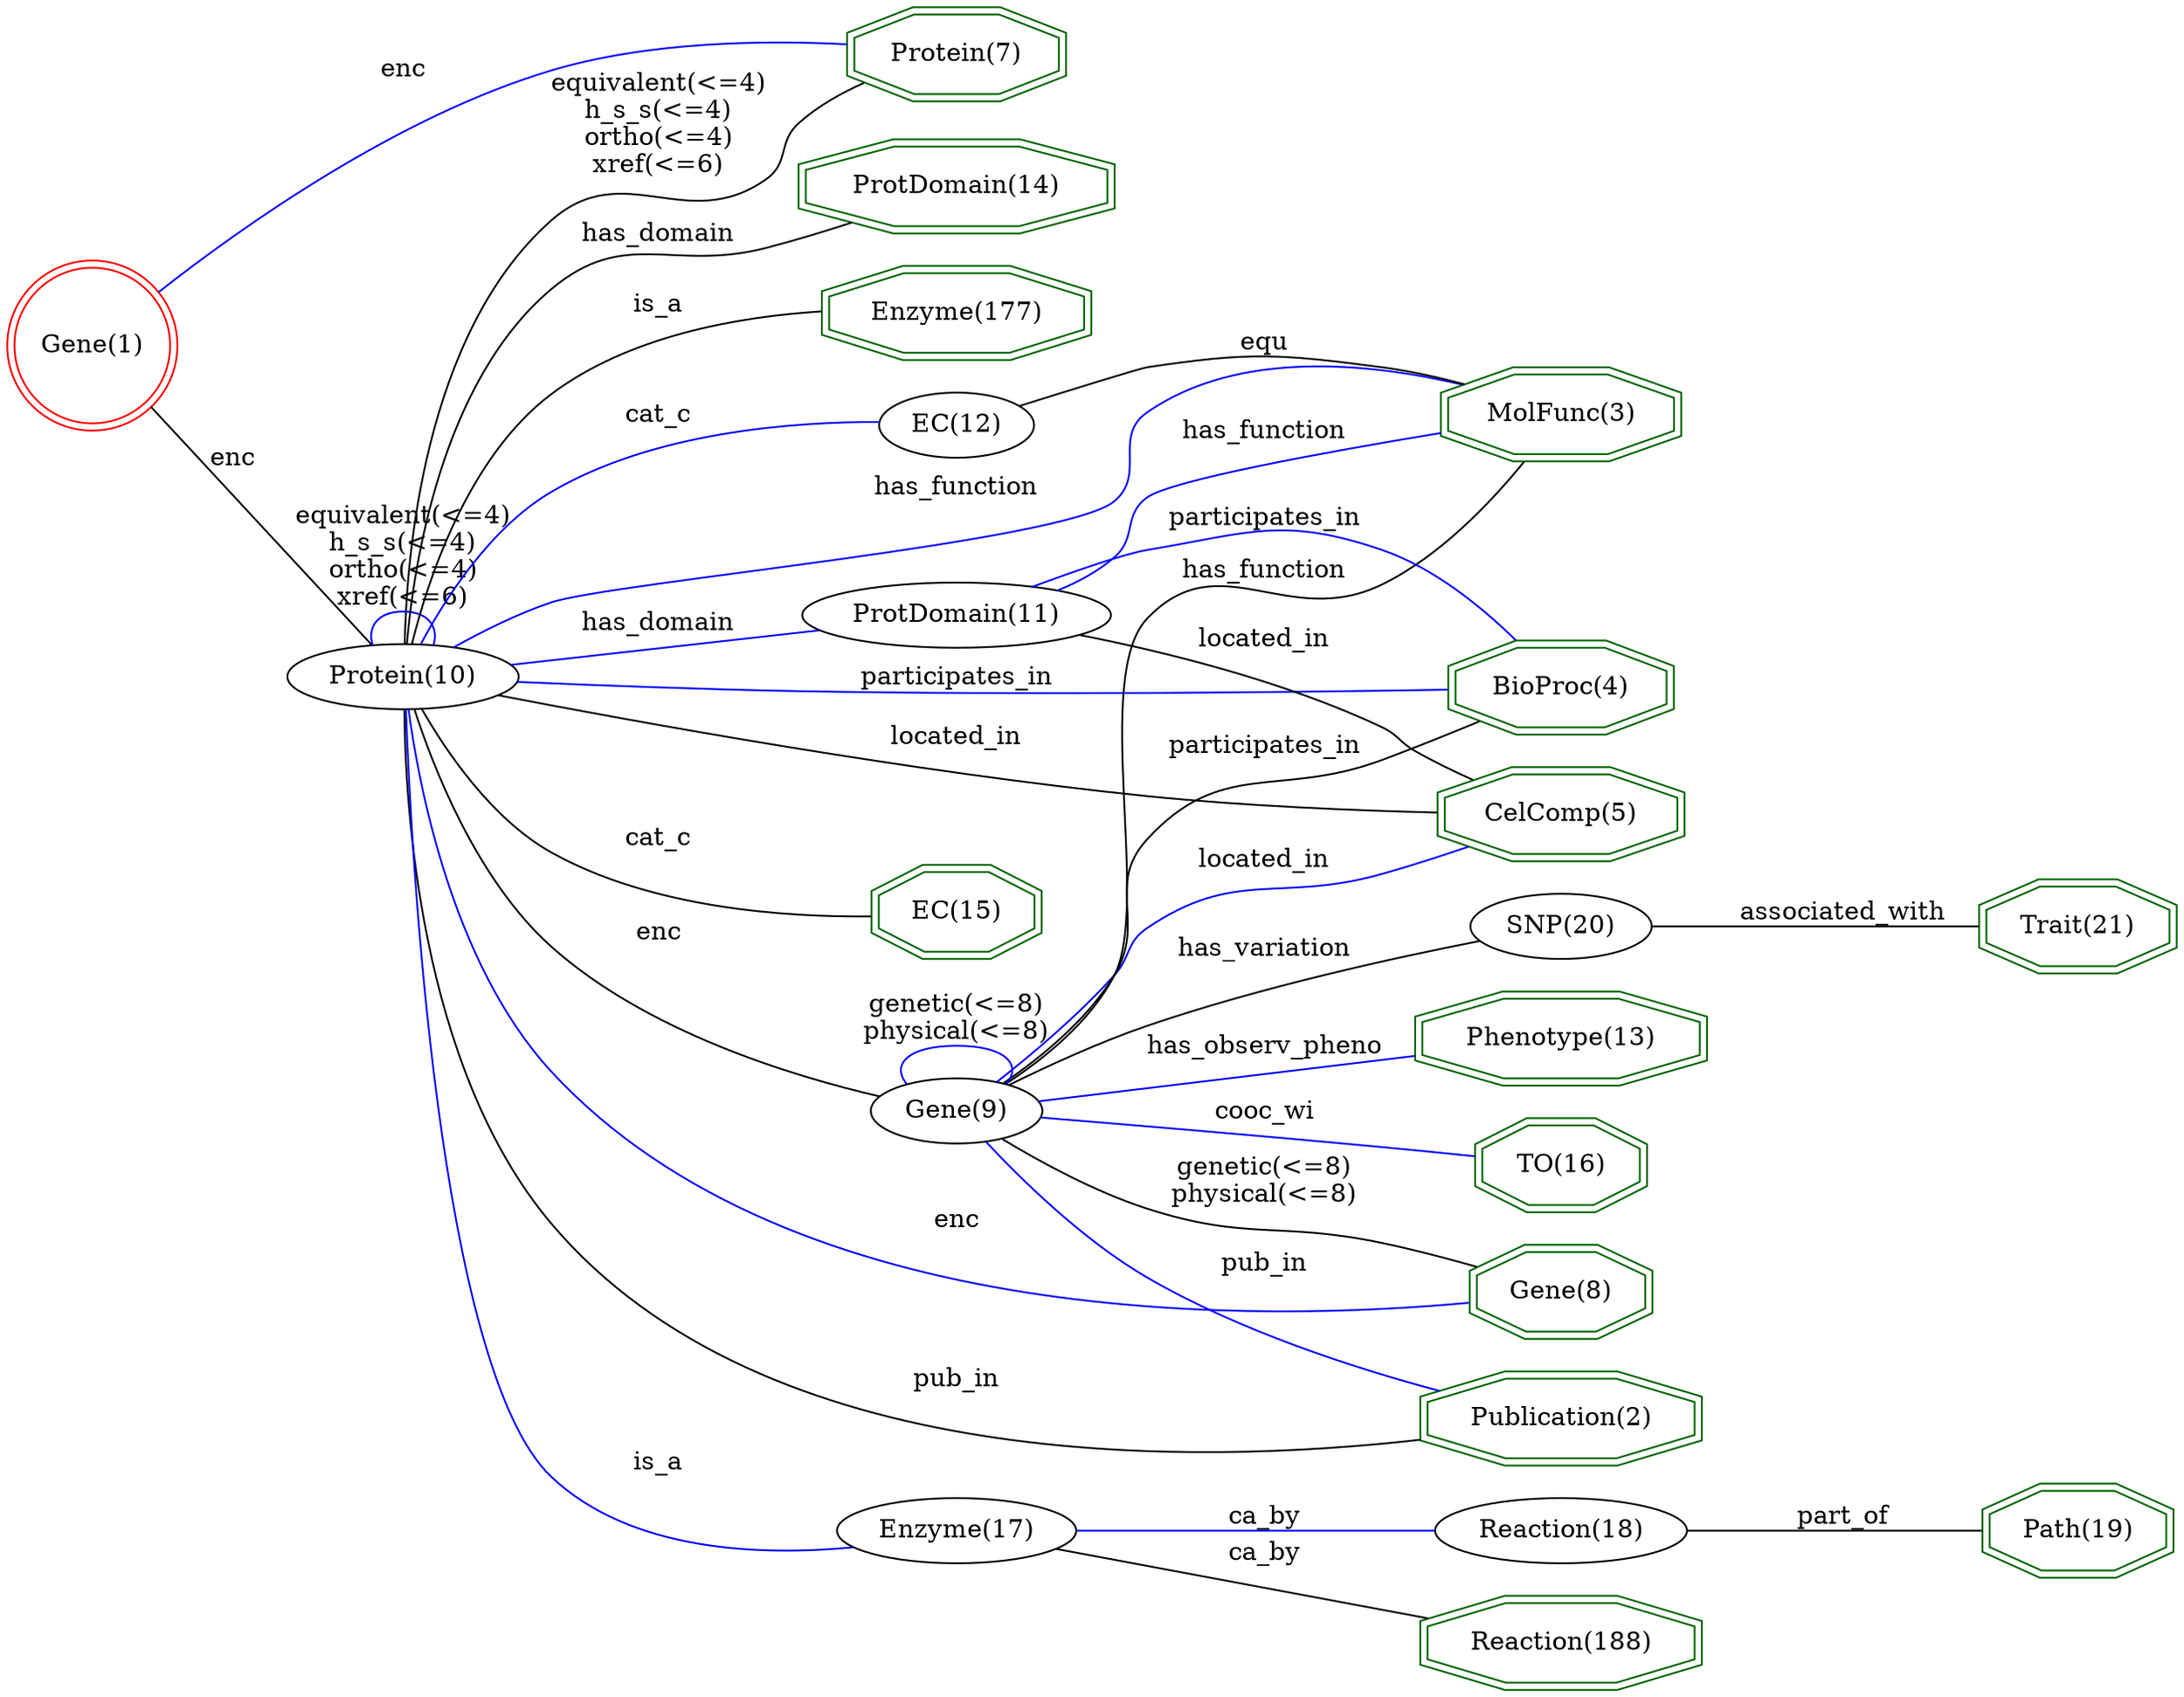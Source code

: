 digraph {
	graph [_draw_="c 9 -#fffffe00 C 7 -#ffffff P 4 0 0 0 888.08 1030.67 888.08 1030.67 0 ",
		bb="0,0,1030.7,888.08",
		dpi=96,
		rankdir=LR,
		xdotversion=1.7
	];
	node [label="\N"];
	"TO(16)"	[_draw_="c 7 -#006400 p 8 775.1 293.62 775.1 308.53 751.98 319.08 719.3 319.08 696.18 308.53 696.18 293.62 719.3 283.08 751.98 283.08 c 7 \
-#006400 p 8 779.1 291.05 779.1 311.11 752.85 323.08 718.43 323.08 692.18 311.11 692.18 291.05 718.43 279.08 752.85 279.08 ",
		_ldraw_="F 14 11 -Times-Roman c 7 -#000000 T 735.64 296.88 0 41.74 6 -TO(16) ",
		color=darkgreen,
		height=0.61111,
		pos="735.64,301.08",
		shape=doubleoctagon,
		width=1.2077];
	"Gene(1)"	[_draw_="c 7 -#ff0000 e 43.08 43.08 39.15 39.15 c 7 -#ff0000 e 43.08 43.08 43.15 43.15 ",
		_ldraw_="F 14 11 -Times-Roman c 7 -#000000 T 43.08 38.88 0 45.86 7 -Gene(1) ",
		color=red,
		height=1.1966,
		pos="43.077,43.077",
		shape=doublecircle,
		width=1.1966];
	"Protein(7)"	[_draw_="c 7 -#006400 p 8 495.98 35.62 495.98 50.53 466.97 61.08 425.95 61.08 396.94 50.53 396.94 35.62 425.95 25.08 466.97 25.08 c 7 -#006400 \
p 8 499.97 32.81 499.97 53.34 467.67 65.08 425.25 65.08 392.96 53.34 392.96 32.81 425.25 21.08 467.67 21.08 ",
		_ldraw_="F 14 11 -Times-Roman c 7 -#000000 T 446.46 38.88 0 56.77 10 -Protein(7) ",
		color=darkgreen,
		height=0.61111,
		pos="446.46,43.077",
		shape=doubleoctagon,
		width=1.4931];
	"Gene(1)" -> "Protein(7)"	[_draw_="c 7 -#0000ff B 7 86.25 42.35 145.37 41.43 256.27 40.08 350.78 41.08 364.43 41.22 379.18 41.48 392.88 41.77 ",
		_ldraw_="F 14 11 -Times-Roman c 7 -#000000 T 191.97 44.88 0 19.43 3 -enc ",
		arrowhead=none,
		color=blue,
		label=enc,
		lp="191.97,49.077",
		pos="86.247,42.347 145.37,41.426 256.27,40.079 350.78,41.077 364.43,41.221 379.18,41.482 392.88,41.769"];
	"Protein(10)"	[_draw_="c 7 -#000000 e 191.97 508.08 50.27 18 ",
		_ldraw_="F 14 11 -Times-Roman c 7 -#000000 T 191.97 503.88 0 63.77 11 -Protein(10) ",
		height=0.5,
		pos="191.97,508.08",
		width=1.3996];
	"Gene(1)" -> "Protein(10)"	[_draw_="c 7 -#000000 B 4 56.98 83.94 87.65 181 163.9 422.39 185.3 490.14 ",
		_ldraw_="F 14 11 -Times-Roman c 7 -#000000 T 113.87 291.88 0 19.43 3 -enc ",
		arrowhead=none,
		color=black,
		label=enc,
		lp="113.87,296.08",
		pos="56.984,83.935 87.647,181 163.9,422.39 185.3,490.14"];
	"MolFunc(3)"	[_draw_="c 7 -#006400 p 8 793.03 638.62 793.03 653.53 759.41 664.08 711.87 664.08 678.25 653.53 678.25 638.62 711.87 628.08 759.41 628.08 \
c 7 -#006400 p 8 797.04 635.69 797.04 656.47 760.03 668.08 711.25 668.08 674.24 656.47 674.24 635.69 711.25 624.08 760.03 624.08 ",
		_ldraw_="F 14 11 -Times-Roman c 7 -#000000 T 735.64 641.88 0 67.66 10 -MolFunc(3) ",
		color=darkgreen,
		height=0.61111,
		pos="735.64,646.08",
		shape=doubleoctagon,
		width=1.7];
	"EC(15)"	[_draw_="c 7 -#006400 p 8 485.69 471.62 485.69 486.53 462.71 497.08 430.21 497.08 407.24 486.53 407.24 471.62 430.21 461.08 462.71 461.08 \
c 7 -#006400 p 8 489.7 469.06 489.7 489.1 463.59 501.08 429.33 501.08 403.22 489.1 403.22 469.06 429.33 457.08 463.59 457.08 ",
		_ldraw_="F 14 11 -Times-Roman c 7 -#000000 T 446.46 474.88 0 41.21 6 -EC(15) ",
		color=darkgreen,
		height=0.61111,
		pos="446.46,479.08",
		shape=doubleoctagon,
		width=1.1977];
	"Gene(8)"	[_draw_="c 7 -#006400 p 8 777.75 355.62 777.75 370.53 753.08 381.08 718.2 381.08 693.53 370.53 693.53 355.62 718.2 345.08 753.08 345.08 c \
7 -#006400 p 8 781.73 352.98 781.73 373.18 753.9 385.08 717.38 385.08 689.55 373.18 689.55 352.98 717.38 341.08 753.9 341.08 ",
		_ldraw_="F 14 11 -Times-Roman c 7 -#000000 T 735.64 358.88 0 45.86 7 -Gene(8) ",
		color=darkgreen,
		height=0.61111,
		pos="735.64,363.08",
		shape=doubleoctagon,
		width=1.286];
	"Phenotype(13)"	[_draw_="c 7 -#006400 p 8 802.75 177.62 802.75 192.53 763.44 203.08 707.84 203.08 668.53 192.53 668.53 177.62 707.84 167.08 763.44 167.08 \
c 7 -#006400 p 8 806.74 174.55 806.74 195.6 763.96 207.08 707.32 207.08 664.55 195.6 664.55 174.55 707.32 163.08 763.96 163.08 ",
		_ldraw_="F 14 11 -Times-Roman c 7 -#000000 T 735.64 180.88 0 82.43 13 -Phenotype(13) ",
		color=darkgreen,
		height=0.61111,
		pos="735.64,185.08",
		shape=doubleoctagon,
		width=1.9805];
	"Trait(21)"	[_draw_="c 7 -#006400 p 8 1026.82 235.62 1026.82 250.53 1000.28 261.08 962.75 261.08 936.21 250.53 936.21 235.62 962.75 225.08 1000.28 225.08 \
c 7 -#006400 p 8 1030.83 232.91 1030.83 253.24 1001.05 265.08 961.98 265.08 932.2 253.24 932.2 232.91 961.98 221.08 1001.05 221.08 ",
		_ldraw_="F 14 11 -Times-Roman c 7 -#000000 T 981.52 238.88 0 50.05 9 -Trait(21) ",
		color=darkgreen,
		height=0.61111,
		pos="981.52,243.08",
		shape=doubleoctagon,
		width=1.3655];
	"CelComp(5)"	[_draw_="c 7 -#006400 p 8 794.24 479.62 794.24 494.53 759.91 505.08 711.37 505.08 677.04 494.53 677.04 479.62 711.37 469.08 759.91 469.08 \
c 7 -#006400 p 8 798.23 476.66 798.23 497.49 760.51 509.08 710.77 509.08 673.05 497.49 673.05 476.66 710.77 465.08 760.51 465.08 ",
		_ldraw_="F 14 11 -Times-Roman c 7 -#000000 T 735.64 482.88 0 69.99 10 -CelComp(5) ",
		color=darkgreen,
		height=0.61111,
		pos="735.64,487.08",
		shape=doubleoctagon,
		width=1.7443];
	"BioProc(4)"	[_draw_="c 7 -#006400 p 8 789.09 417.62 789.09 432.53 757.78 443.08 713.5 443.08 682.19 432.53 682.19 417.62 713.5 407.08 757.78 407.08 c \
7 -#006400 p 8 793.09 414.75 793.09 435.41 758.44 447.08 712.84 447.08 678.19 435.41 678.19 414.75 712.84 403.08 758.44 403.08 ",
		_ldraw_="F 14 11 -Times-Roman c 7 -#000000 T 735.64 420.88 0 62.21 10 -BioProc(4) ",
		color=darkgreen,
		height=0.61111,
		pos="735.64,425.08",
		shape=doubleoctagon,
		width=1.5966];
	"Publication(2)"	[_draw_="c 7 -#006400 p 8 801.54 115.62 801.54 130.53 762.93 141.08 708.35 141.08 669.74 130.53 669.74 115.62 708.35 105.08 762.93 105.08 \
c 7 -#006400 p 8 805.55 112.57 805.55 133.58 763.47 145.08 707.81 145.08 665.73 133.58 665.73 112.57 707.81 101.08 763.47 101.08 ",
		_ldraw_="F 14 11 -Times-Roman c 7 -#000000 T 735.64 118.88 0 80.1 14 -Publication(2) ",
		color=darkgreen,
		height=0.61111,
		pos="735.64,123.08",
		shape=doubleoctagon,
		width=1.9362];
	"ProtDomain(14)"	[_draw_="c 7 -#006400 p 8 520.32 858.62 520.32 873.53 477.05 884.08 415.87 884.08 372.61 873.53 372.61 858.62 415.87 848.08 477.05 848.08 \
c 7 -#006400 p 8 524.32 855.48 524.32 876.67 477.54 888.08 415.39 888.08 368.6 876.67 368.6 855.48 415.39 844.08 477.54 844.08 ",
		_ldraw_="F 14 11 -Times-Roman c 7 -#000000 T 446.46 861.88 0 91.77 14 -ProtDomain(14) ",
		color=darkgreen,
		height=0.61111,
		pos="446.46,866.08",
		shape=doubleoctagon,
		width=2.1578];
	"Enzyme(177)"	[_draw_="c 7 -#006400 p 8 509.53 796.62 509.53 811.53 472.58 822.08 420.34 822.08 383.39 811.53 383.39 796.62 420.34 786.08 472.58 786.08 \
c 7 -#006400 p 8 513.53 793.6 513.53 814.55 473.14 826.08 419.78 826.08 379.39 814.55 379.39 793.6 419.78 782.08 473.14 782.08 ",
		_ldraw_="F 14 11 -Times-Roman c 7 -#000000 T 446.46 799.88 0 76.19 11 -Enzyme(177) ",
		color=darkgreen,
		height=0.61111,
		pos="446.46,804.08",
		shape=doubleoctagon,
		width=1.8621];
	"Path(19)"	[_draw_="c 7 -#006400 p 8 1025.33 787.62 1025.33 802.53 999.66 813.08 963.37 813.08 937.7 802.53 937.7 787.62 963.37 777.08 999.66 777.08 \
c 7 -#006400 p 8 1029.32 784.94 1029.32 805.22 1000.45 817.08 962.58 817.08 933.71 805.22 933.71 784.94 962.58 773.08 1000.45 773.08 ",
		_ldraw_="F 14 11 -Times-Roman c 7 -#000000 T 981.52 790.88 0 48.21 8 -Path(19) ",
		color=darkgreen,
		height=0.61111,
		pos="981.52,795.08",
		shape=doubleoctagon,
		width=1.3307];
	"Reaction(188)"	[_draw_="c 7 -#006400 p 8 801.52 729.62 801.52 744.53 762.93 755.08 708.35 755.08 669.76 744.53 669.76 729.62 708.35 719.08 762.93 719.08 \
c 7 -#006400 p 8 805.53 726.57 805.53 747.58 763.47 759.08 707.81 759.08 665.75 747.58 665.75 726.57 707.81 715.08 763.47 715.08 ",
		_ldraw_="F 14 11 -Times-Roman c 7 -#000000 T 735.64 732.88 0 80.08 13 -Reaction(188) ",
		color=darkgreen,
		height=0.61111,
		pos="735.64,737.08",
		shape=doubleoctagon,
		width=1.9359];
	"Protein(10)" -> "MolFunc(3)"	[_draw_="c 7 -#0000ff B 10 201.99 525.83 212.99 545.55 233.48 576.75 260.35 593.08 272.64 600.54 487.61 641.09 542.14 646.08 586.24 650.11 \
636.26 649.97 674.25 648.89 ",
		_ldraw_="F 14 11 -Times-Roman c 7 -#000000 T 446.46 645.88 0 72.32 12 -has_function ",
		arrowhead=none,
		color=blue,
		label=has_function,
		lp="446.46,650.08",
		pos="201.99,525.83 212.99,545.55 233.48,576.75 260.35,593.08 272.64,600.54 487.61,641.09 542.14,646.08 586.24,650.11 636.26,649.97 674.25,\
648.89"];
	"Protein(10)" -> "EC(15)"	[_draw_="c 7 -#000000 B 4 240.16 502.66 286.98 497.28 358.07 489.11 403.11 483.94 ",
		_ldraw_="F 14 11 -Times-Roman c 7 -#000000 T 305.57 502.88 0 29.53 5 -cat_c ",
		arrowhead=none,
		color=black,
		label=cat_c,
		lp="305.57,507.08",
		pos="240.16,502.66 286.98,497.28 358.07,489.11 403.11,483.94"];
	"Protein(10)" -> "Gene(8)"	[_draw_="c 7 -#0000ff B 10 204.91 490.42 217.06 473.72 237.34 449.04 260.35 434.08 405.7 339.61 474.24 398.85 646.34 378.08 660.39 376.38 \
675.61 374 689.39 371.63 ",
		_ldraw_="F 14 11 -Times-Roman c 7 -#000000 T 446.46 386.88 0 19.43 3 -enc ",
		arrowhead=none,
		color=blue,
		label=enc,
		lp="446.46,391.08",
		pos="204.91,490.42 217.06,473.72 237.34,449.04 260.35,434.08 405.7,339.61 474.24,398.85 646.34,378.08 660.39,376.38 675.61,374 689.39,\
371.63"];
	"Protein(10)" -> "CelComp(5)"	[_draw_="c 7 -#000000 B 16 237.81 515.67 245.32 516.67 253.04 517.54 260.35 518.08 300.43 521.03 310.6 519 350.78 518.08 427.89 516.3 449.5 \
529.52 524.14 510.08 532.8 507.82 533.52 503.45 542.14 501.08 584.79 489.36 634.64 486 672.92 485.5 ",
		_ldraw_="F 14 11 -Times-Roman c 7 -#000000 T 446.46 522.88 0 58.31 10 -located_in ",
		arrowhead=none,
		color=black,
		label=located_in,
		lp="446.46,527.08",
		pos="237.81,515.67 245.32,516.67 253.04,517.54 260.35,518.08 300.43,521.03 310.6,519 350.78,518.08 427.89,516.3 449.5,529.52 524.14,510.08 \
532.8,507.82 533.52,503.45 542.14,501.08 584.79,489.36 634.64,486 672.92,485.5"];
	"Protein(10)" -> "BioProc(4)"	[_draw_="c 7 -#0000ff B 7 219.93 492.95 253.57 474.99 313.41 445.96 368.78 434.08 476.25 411 605.55 415 678.09 420.03 ",
		_ldraw_="F 14 11 -Times-Roman c 7 -#000000 T 446.46 436.88 0 82.41 15 -participates_in ",
		arrowhead=none,
		color=blue,
		label=participates_in,
		lp="446.46,441.08",
		pos="219.93,492.95 253.57,474.99 313.41,445.96 368.78,434.08 476.25,411 605.55,415 678.09,420.03"];
	"Protein(10)" -> "Publication(2)"	[_draw_="c 7 -#000000 B 7 194.07 489.98 197.38 449.91 210.41 352.47 260.35 292.08 362.3 168.81 560.86 135.42 665.81 126.4 ",
		_ldraw_="F 14 11 -Times-Roman c 7 -#000000 T 446.46 206.88 0 38.89 6 -pub_in ",
		arrowhead=none,
		color=black,
		label=pub_in,
		lp="446.46,211.08",
		pos="194.07,489.98 197.38,449.91 210.41,352.47 260.35,292.08 362.3,168.81 560.86,135.42 665.81,126.4"];
	"Protein(10)" -> "Protein(7)"	[_draw_="c 7 -#000000 B 7 192.87 489.95 192.88 413.81 197.08 121.1 260.35 61.08 278.8 43.58 344.61 40.8 392.53 41.25 ",
		_ldraw_="F 14 11 -Times-Roman c 7 -#000000 T 305.57 105.88 0 90.43 15 -equivalent(<=4) F 14 11 -Times-Roman c 7 -#000000 T 305.57 91.88 0 \
64.01 10 -h_s_s(<=4) F 14 11 -Times-Roman c 7 -#000000 T 305.57 77.88 0 61.67 10 -ortho(<=4) F 14 11 -Times-Roman c 7 -#000000 T \
305.57 63.88 0 54.65 9 -xref(<=6) ",
		arrowhead=none,
		color=black,
		label="equivalent(<=4)\nh_s_s(<=4)\northo(<=4)\nxref(<=6)",
		lp="305.57,89.077",
		pos="192.87,489.95 192.88,413.81 197.08,121.1 260.35,61.077 278.8,43.577 344.61,40.797 392.53,41.248"];
	"Protein(10)" -> "ProtDomain(14)"	[_draw_="c 7 -#000000 B 7 194.43 526.17 199.61 586.03 219.11 776.35 260.35 819.08 288.22 847.94 331.1 860.02 368.57 864.73 ",
		_ldraw_="F 14 11 -Times-Roman c 7 -#000000 T 305.57 862.88 0 67.66 10 -has_domain ",
		arrowhead=none,
		color=black,
		label=has_domain,
		lp="305.57,867.08",
		pos="194.43,526.17 199.61,586.03 219.11,776.35 260.35,819.08 288.22,847.94 331.1,860.02 368.57,864.73"];
	"Protein(10)" -> "Enzyme(177)"	[_draw_="c 7 -#000000 B 7 195.32 526.14 202.51 578.49 225.79 728.74 260.35 762.08 291.66 792.27 339.9 802.5 379.28 805.31 ",
		_ldraw_="F 14 11 -Times-Roman c 7 -#000000 T 305.57 803.88 0 22.55 4 -is_a ",
		arrowhead=none,
		color=black,
		label=is_a,
		lp="305.57,808.08",
		pos="195.32,526.14 202.51,578.49 225.79,728.74 260.35,762.08 291.66,792.27 339.9,802.5 379.28,805.31"];
	"Protein(10)" -> "Protein(10)"	[_draw_="c 7 -#0000ff B 7 178.04 525.49 175.44 535.16 180.08 544.08 191.97 544.08 203.85 544.08 208.49 535.16 205.89 525.49 ",
		_ldraw_="F 14 11 -Times-Roman c 7 -#000000 T 191.97 588.88 0 90.43 15 -equivalent(<=4) F 14 11 -Times-Roman c 7 -#000000 T 191.97 574.88 \
0 64.01 10 -h_s_s(<=4) F 14 11 -Times-Roman c 7 -#000000 T 191.97 560.88 0 61.67 10 -ortho(<=4) F 14 11 -Times-Roman c 7 -#000000 \
T 191.97 546.88 0 54.65 9 -xref(<=6) ",
		arrowhead=none,
		color=blue,
		label="equivalent(<=4)\nh_s_s(<=4)\northo(<=4)\nxref(<=6)",
		lp="191.97,572.08",
		pos="178.04,525.49 175.44,535.16 180.08,544.08 191.97,544.08 203.85,544.08 208.49,535.16 205.89,525.49"];
	"EC(12)"	[_draw_="c 7 -#000000 e 446.46 692.08 36.28 18 ",
		_ldraw_="F 14 11 -Times-Roman c 7 -#000000 T 446.46 687.88 0 41.21 6 -EC(12) ",
		height=0.5,
		pos="446.46,692.08",
		width=1.0039];
	"Protein(10)" -> "EC(12)"	[_draw_="c 7 -#0000ff B 7 195.74 526.14 201.61 557.77 218.35 622.95 260.35 656.08 303.67 690.24 370.16 695.03 410.55 694.31 ",
		_ldraw_="F 14 11 -Times-Roman c 7 -#000000 T 305.57 692.88 0 29.53 5 -cat_c ",
		arrowhead=none,
		color=blue,
		label=cat_c,
		lp="305.57,697.08",
		pos="195.74,526.14 201.61,557.77 218.35,622.95 260.35,656.08 303.67,690.24 370.16,695.03 410.55,694.31"];
	"Gene(9)"	[_draw_="c 7 -#000000 e 446.46 275.08 39.15 18 ",
		_ldraw_="F 14 11 -Times-Roman c 7 -#000000 T 446.46 270.88 0 45.86 7 -Gene(9) ",
		height=0.5,
		pos="446.46,275.08",
		width=1.0855];
	"Protein(10)" -> "Gene(9)"	[_draw_="c 7 -#000000 B 7 195.78 490.02 201.8 457.21 218.91 387.48 260.35 347.08 301.59 306.88 367.8 288.49 408.85 280.56 ",
		_ldraw_="F 14 11 -Times-Roman c 7 -#000000 T 305.57 349.88 0 19.43 3 -enc ",
		arrowhead=none,
		color=black,
		label=enc,
		lp="305.57,354.08",
		pos="195.78,490.02 201.8,457.21 218.91,387.48 260.35,347.08 301.59,306.88 367.8,288.49 408.85,280.56"];
	"ProtDomain(11)"	[_draw_="c 7 -#000000 e 446.46 587.08 68 18 ",
		_ldraw_="F 14 11 -Times-Roman c 7 -#000000 T 446.46 582.88 0 91.25 14 -ProtDomain(11) ",
		height=0.5,
		pos="446.46,587.08",
		width=1.8819];
	"Protein(10)" -> "ProtDomain(11)"	[_draw_="c 7 -#0000ff B 7 213.99 524.42 226.75 533.57 243.73 544.44 260.35 551.08 299.42 566.68 345.91 575.69 382.52 580.8 ",
		_ldraw_="F 14 11 -Times-Roman c 7 -#000000 T 305.57 577.88 0 67.66 10 -has_domain ",
		arrowhead=none,
		color=blue,
		label=has_domain,
		lp="305.57,582.08",
		pos="213.99,524.42 226.75,533.57 243.73,544.44 260.35,551.08 299.42,566.68 345.91,575.69 382.52,580.8"];
	"Enzyme(17)"	[_draw_="c 7 -#000000 e 446.46 746.08 53.63 18 ",
		_ldraw_="F 14 11 -Times-Roman c 7 -#000000 T 446.46 741.88 0 69.19 10 -Enzyme(17) ",
		height=0.5,
		pos="446.46,746.08",
		width=1.4949];
	"Protein(10)" -> "Enzyme(17)"	[_draw_="c 7 -#0000ff B 7 193.38 526.22 195.31 565.71 205.74 659.77 260.35 708.08 296.48 740.03 352.15 747.81 393.01 748.65 ",
		_ldraw_="F 14 11 -Times-Roman c 7 -#000000 T 305.57 746.88 0 22.55 4 -is_a ",
		arrowhead=none,
		color=blue,
		label=is_a,
		lp="305.57,751.08",
		pos="193.38,526.22 195.31,565.71 205.74,659.77 260.35,708.08 296.48,740.03 352.15,747.81 393.01,748.65"];
	"EC(12)" -> "MolFunc(3)"	[_draw_="c 7 -#000000 B 7 482.58 690.19 522.53 687.62 589.58 682.03 646.34 671.08 659.95 668.45 674.51 664.72 687.8 660.95 ",
		_ldraw_="F 14 11 -Times-Roman c 7 -#000000 T 594.24 687.88 0 20.21 3 -equ ",
		arrowhead=none,
		color=black,
		label=equ,
		lp="594.24,692.08",
		pos="482.58,690.19 522.53,687.62 589.58,682.03 646.34,671.08 659.95,668.45 674.51,664.72 687.8,660.95"];
	"Gene(9)" -> "TO(16)"	[_draw_="c 7 -#0000ff B 7 485.07 272.26 525.22 269.95 590.62 268.2 646.34 276.08 663.54 278.51 682.1 283.4 697.74 288.22 ",
		_ldraw_="F 14 11 -Times-Roman c 7 -#000000 T 594.24 278.88 0 47.43 7 -cooc_wi ",
		arrowhead=none,
		color=blue,
		label=cooc_wi,
		lp="594.24,283.08",
		pos="485.07,272.26 525.22,269.95 590.62,268.2 646.34,276.08 663.54,278.51 682.1,283.4 697.74,288.22"];
	"Gene(9)" -> "MolFunc(3)"	[_draw_="c 7 -#000000 B 13 468.73 290.02 486.84 304.04 511.83 326.76 524.14 353.08 541.37 389.89 514.6 505.19 542.14 535.08 574.04 569.7 \
604.88 531.79 646.34 554.08 677.54 570.85 704.23 602.59 719.87 624.04 ",
		_ldraw_="F 14 11 -Times-Roman c 7 -#000000 T 594.24 556.88 0 72.32 12 -has_function ",
		arrowhead=none,
		color=black,
		label=has_function,
		lp="594.24,561.08",
		pos="468.73,290.02 486.84,304.04 511.83,326.76 524.14,353.08 541.37,389.89 514.6,505.19 542.14,535.08 574.04,569.7 604.88,531.79 646.34,\
554.08 677.54,570.85 704.23,602.59 719.87,624.04"];
	"Gene(9)" -> "Gene(8)"	[_draw_="c 7 -#000000 B 10 483.75 280.77 537.19 289.34 632.27 305.38 646.34 313.08 656.55 318.66 654.83 325.38 664.34 332.08 674.26 339.07 \
686.02 345.01 697.04 349.76 ",
		_ldraw_="F 14 11 -Times-Roman c 7 -#000000 T 594.24 329.88 0 72.54 12 -genetic(<=8) F 14 11 -Times-Roman c 7 -#000000 T 594.24 315.88 0 78.77 \
13 -physical(<=8) ",
		arrowhead=none,
		color=black,
		label="genetic(<=8)\nphysical(<=8)",
		lp="594.24,327.08",
		pos="483.75,280.77 537.19,289.34 632.27,305.38 646.34,313.08 656.55,318.66 654.83,325.38 664.34,332.08 674.26,339.07 686.02,345.01 697.04,\
349.76"];
	"Gene(9)" -> "Phenotype(13)"	[_draw_="c 7 -#0000ff B 7 470.35 260.63 489.03 249.44 516.43 234.33 542.14 225.08 581.49 210.92 627.26 201.15 664.29 194.82 ",
		_ldraw_="F 14 11 -Times-Roman c 7 -#000000 T 594.24 227.88 0 104.2 16 -has_observ_pheno ",
		arrowhead=none,
		color=blue,
		label=has_observ_pheno,
		lp="594.24,232.08",
		pos="470.35,260.63 489.03,249.44 516.43,234.33 542.14,225.08 581.49,210.92 627.26,201.15 664.29,194.82"];
	"Gene(9)" -> "CelComp(5)"	[_draw_="c 7 -#0000ff B 10 467.04 290.46 484.28 304.94 508.94 328.09 524.14 353.08 537.51 375.05 524.63 389.24 542.14 408.08 562.37 429.84 \
636.09 456.25 686.2 472.36 ",
		_ldraw_="F 14 11 -Times-Roman c 7 -#000000 T 594.24 460.88 0 58.31 10 -located_in ",
		arrowhead=none,
		color=blue,
		label=located_in,
		lp="594.24,465.08",
		pos="467.04,290.46 484.28,304.94 508.94,328.09 524.14,353.08 537.51,375.05 524.63,389.24 542.14,408.08 562.37,429.84 636.09,456.25 686.2,\
472.36"];
	"Gene(9)" -> "BioProc(4)"	[_draw_="c 7 -#000000 B 7 467.03 290.43 485.67 304.64 514.86 325.81 542.14 341.08 592.1 369.03 653.18 394.29 692.96 409.65 ",
		_ldraw_="F 14 11 -Times-Roman c 7 -#000000 T 594.24 392.88 0 82.41 15 -participates_in ",
		arrowhead=none,
		color=black,
		label=participates_in,
		lp="594.24,397.08",
		pos="467.03,290.43 485.67,304.64 514.86,325.81 542.14,341.08 592.1,369.03 653.18,394.29 692.96,409.65"];
	"Gene(9)" -> "Publication(2)"	[_draw_="c 7 -#0000ff B 7 459.95 258.1 476.46 236.84 507.54 200.7 542.14 180.08 564.97 166.47 628.91 148.85 676.88 136.82 ",
		_ldraw_="F 14 11 -Times-Roman c 7 -#000000 T 594.24 182.88 0 38.89 6 -pub_in ",
		arrowhead=none,
		color=blue,
		label=pub_in,
		lp="594.24,187.08",
		pos="459.95,258.1 476.46,236.84 507.54,200.7 542.14,180.08 564.97,166.47 628.91,148.85 676.88,136.82"];
	"Gene(9)" -> "Gene(9)"	[_draw_="c 7 -#0000ff B 7 423.04 289.87 415.41 300.49 423.22 311.08 446.46 311.08 469.7 311.08 477.51 300.49 469.88 289.87 ",
		_ldraw_="F 14 11 -Times-Roman c 7 -#000000 T 446.46 327.88 0 72.54 12 -genetic(<=8) F 14 11 -Times-Roman c 7 -#000000 T 446.46 313.88 0 78.77 \
13 -physical(<=8) ",
		arrowhead=none,
		color=blue,
		label="genetic(<=8)\nphysical(<=8)",
		lp="446.46,325.08",
		pos="423.04,289.87 415.41,300.49 423.22,311.08 446.46,311.08 469.7,311.08 477.51,300.49 469.88,289.87"];
	"SNP(20)"	[_draw_="c 7 -#000000 e 735.64 243.08 41.13 18 ",
		_ldraw_="F 14 11 -Times-Roman c 7 -#000000 T 735.64 238.88 0 49.01 7 -SNP(20) ",
		height=0.5,
		pos="735.64,243.08",
		width=1.1406];
	"Gene(9)" -> "SNP(20)"	[_draw_="c 7 -#000000 B 7 480.02 265.53 498.15 260.63 521.21 255.08 542.14 252.08 594.3 244.59 655.14 242.91 694.24 242.72 ",
		_ldraw_="F 14 11 -Times-Roman c 7 -#000000 T 594.24 254.88 0 75.42 13 -has_variation ",
		arrowhead=none,
		color=black,
		label=has_variation,
		lp="594.24,259.08",
		pos="480.02,265.53 498.15,260.63 521.21,255.08 542.14,252.08 594.3,244.59 655.14,242.91 694.24,242.72"];
	"ProtDomain(11)" -> "MolFunc(3)"	[_draw_="c 7 -#0000ff B 7 497.5 599.08 511.89 602.43 527.62 605.99 542.14 609.08 586.59 618.51 637.02 628.16 675.12 635.25 ",
		_ldraw_="F 14 11 -Times-Roman c 7 -#000000 T 594.24 630.88 0 72.32 12 -has_function ",
		arrowhead=none,
		color=blue,
		label=has_function,
		lp="594.24,635.08",
		pos="497.5,599.08 511.89,602.43 527.62,605.99 542.14,609.08 586.59,618.51 637.02,628.16 675.12,635.25"];
	"ProtDomain(11)" -> "CelComp(5)"	[_draw_="c 7 -#000000 B 7 514.28 586.85 562.67 585.78 623.43 582.33 646.34 572.08 676.83 558.43 703.14 529.55 718.92 509.26 ",
		_ldraw_="F 14 11 -Times-Roman c 7 -#000000 T 594.24 587.88 0 58.31 10 -located_in ",
		arrowhead=none,
		color=black,
		label=located_in,
		lp="594.24,592.08",
		pos="514.28,586.85 562.67,585.78 623.43,582.33 646.34,572.08 676.83,558.43 703.14,529.55 718.92,509.26"];
	"ProtDomain(11)" -> "BioProc(4)"	[_draw_="c 7 -#0000ff B 16 493.47 573.87 504.4 569.2 515.4 563.05 524.14 555.08 536.77 543.55 529.58 532.68 542.14 521.08 579.2 486.85 605.37 \
505.5 646.34 476.08 656.06 469.1 654.66 463.09 664.34 456.08 672.77 449.98 682.59 444.71 692.17 440.35 ",
		_ldraw_="F 14 11 -Times-Roman c 7 -#000000 T 594.24 523.88 0 82.41 15 -participates_in ",
		arrowhead=none,
		color=blue,
		label=participates_in,
		lp="594.24,528.08",
		pos="493.47,573.87 504.4,569.2 515.4,563.05 524.14,555.08 536.77,543.55 529.58,532.68 542.14,521.08 579.2,486.85 605.37,505.5 646.34,\
476.08 656.06,469.1 654.66,463.09 664.34,456.08 672.77,449.98 682.59,444.71 692.17,440.35"];
	"Enzyme(17)" -> "Reaction(188)"	[_draw_="c 7 -#000000 B 4 500.13 744.43 546.69 742.97 614.9 740.83 665.77 739.24 ",
		_ldraw_="F 14 11 -Times-Roman c 7 -#000000 T 594.24 744.88 0 33.43 5 -ca_by ",
		arrowhead=none,
		color=black,
		label=ca_by,
		lp="594.24,749.08",
		pos="500.13,744.43 546.69,742.97 614.9,740.83 665.77,739.24"];
	"Reaction(18)"	[_draw_="c 7 -#000000 e 735.64 795.08 56.04 18 ",
		_ldraw_="F 14 11 -Times-Roman c 7 -#000000 T 735.64 790.88 0 73.08 12 -Reaction(18) ",
		height=0.5,
		pos="735.64,795.08",
		width=1.5631];
	"Enzyme(17)" -> "Reaction(18)"	[_draw_="c 7 -#0000ff B 4 494.88 754.17 547.61 763.17 632.37 777.63 685.71 786.73 ",
		_ldraw_="F 14 11 -Times-Roman c 7 -#000000 T 594.24 781.88 0 33.43 5 -ca_by ",
		arrowhead=none,
		color=blue,
		label=ca_by,
		lp="594.24,786.08",
		pos="494.88,754.17 547.61,763.17 632.37,777.63 685.71,786.73"];
	"SNP(20)" -> "Trait(21)"	[_draw_="c 7 -#000000 B 4 776.91 243.08 819.53 243.08 886.77 243.08 932.21 243.08 ",
		_ldraw_="F 14 11 -Times-Roman c 7 -#000000 T 869.65 245.88 0 89.42 15 -associated_with ",
		arrowhead=none,
		color=black,
		label=associated_with,
		lp="869.65,250.08",
		pos="776.91,243.08 819.53,243.08 886.77,243.08 932.21,243.08"];
	"Reaction(18)" -> "Path(19)"	[_draw_="c 7 -#000000 B 4 791.98 795.08 834.7 795.08 893.16 795.08 933.6 795.08 ",
		_ldraw_="F 14 11 -Times-Roman c 7 -#000000 T 869.65 797.88 0 40.43 7 -part_of ",
		arrowhead=none,
		color=black,
		label=part_of,
		lp="869.65,802.08",
		pos="791.98,795.08 834.7,795.08 893.16,795.08 933.6,795.08"];
}
